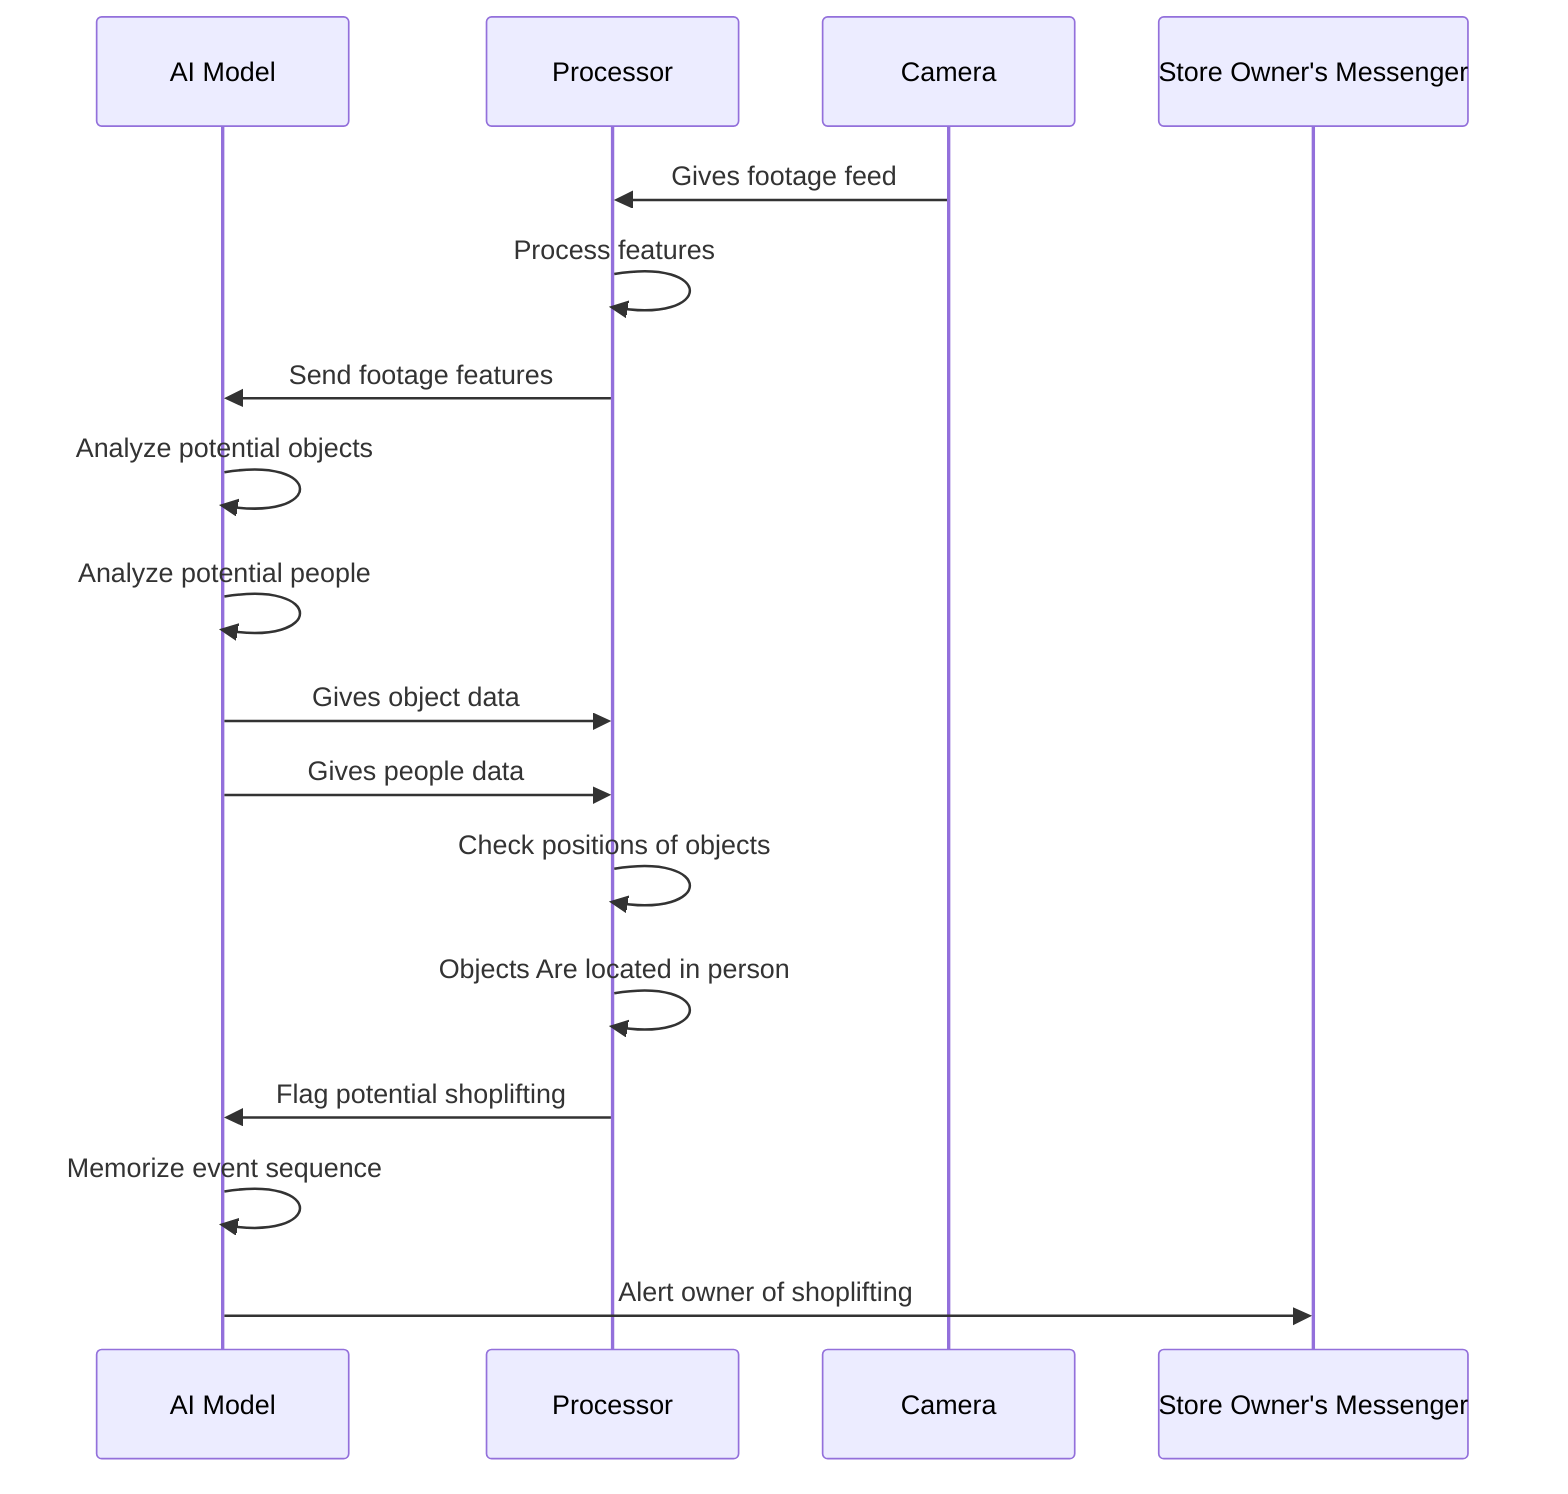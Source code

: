 sequenceDiagram
   %% This is a diagram of a what potentially the software would do
   %% when crime of shoplifting is happening

   %% Subjects %%
   
   participant A as AI Model
   participant P as Processor
   participant C as Camera
   participant SM as Store Owner's Messenger

   C ->> P: Gives footage feed 
   P ->> P: Process features
   P ->> A: Send footage features

   A ->> A: Analyze potential objects
   A ->> A: Analyze potential people

   A ->> P: Gives object data
   A ->> P: Gives people data
   P ->> P: Check positions of objects
   P ->> P: Objects Are located in person
   P ->> A: Flag potential shoplifting
   A ->> A: Memorize event sequence
   A ->> SM: Alert owner of shoplifting